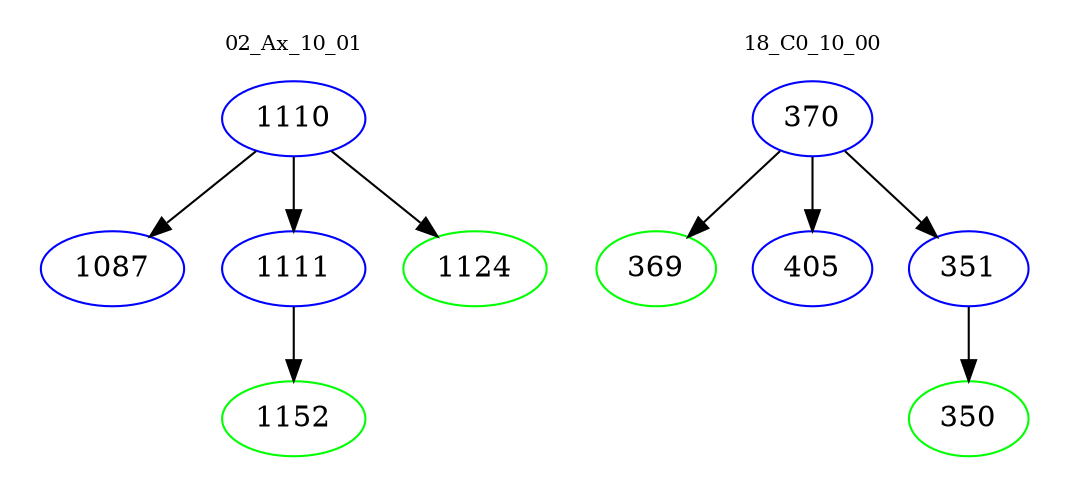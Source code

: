 digraph{
subgraph cluster_0 {
color = white
label = "02_Ax_10_01";
fontsize=10;
T0_1110 [label="1110", color="blue"]
T0_1110 -> T0_1087 [color="black"]
T0_1087 [label="1087", color="blue"]
T0_1110 -> T0_1111 [color="black"]
T0_1111 [label="1111", color="blue"]
T0_1111 -> T0_1152 [color="black"]
T0_1152 [label="1152", color="green"]
T0_1110 -> T0_1124 [color="black"]
T0_1124 [label="1124", color="green"]
}
subgraph cluster_1 {
color = white
label = "18_C0_10_00";
fontsize=10;
T1_370 [label="370", color="blue"]
T1_370 -> T1_369 [color="black"]
T1_369 [label="369", color="green"]
T1_370 -> T1_405 [color="black"]
T1_405 [label="405", color="blue"]
T1_370 -> T1_351 [color="black"]
T1_351 [label="351", color="blue"]
T1_351 -> T1_350 [color="black"]
T1_350 [label="350", color="green"]
}
}
